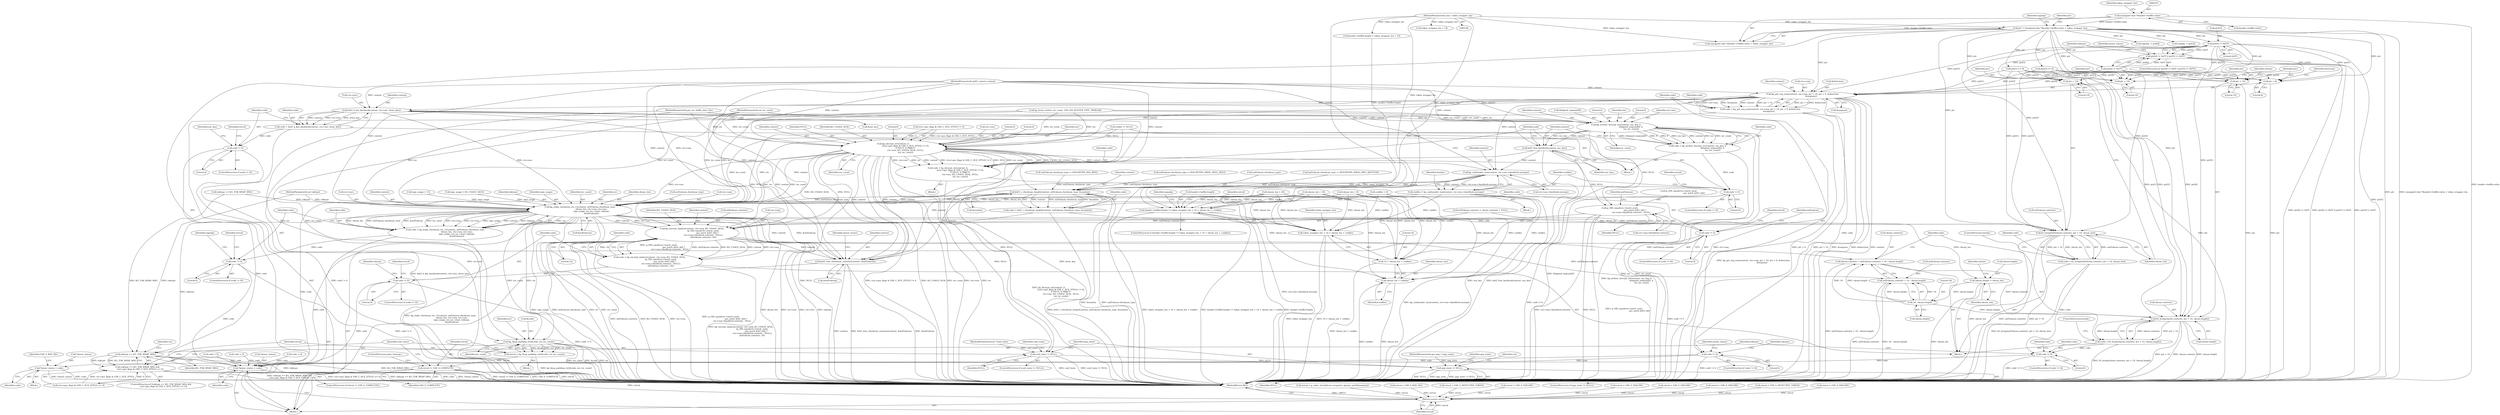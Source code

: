 digraph "0_krb5_e6ae703ae597d798e310368d52b8f38ee11c6a73_0@pointer" {
"1000257" [label="(Call,ptr[5] != 0xFF)"];
"1000215" [label="(Call,ptr = (unsigned char *)header->buffer.value + token_wrapper_len)"];
"1000218" [label="(Call,(unsigned char *)header->buffer.value)"];
"1000114" [label="(MethodParameterIn,size_t token_wrapper_len)"];
"1000251" [label="(Call,ptr[4] != 0xFF || ptr[5] != 0xFF)"];
"1000389" [label="(Call,kg_get_seq_num(context, ctx->seq, ptr + 14, ptr + 6, &direction,\n                          &seqnum))"];
"1000387" [label="(Call,code = kg_get_seq_num(context, ctx->seq, ptr + 14, ptr + 6, &direction,\n                          &seqnum))"];
"1000405" [label="(Call,code != 0)"];
"1000409" [label="(Call,*minor_status = code)"];
"1000834" [label="(Call,*minor_status = code)"];
"1000440" [label="(Call,krb5_k_key_keyblock(context, ctx->enc, &enc_key))"];
"1000438" [label="(Call,code = krb5_k_key_keyblock(context, ctx->enc, &enc_key))"];
"1000448" [label="(Call,code != 0)"];
"1000484" [label="(Call,kg_arcfour_docrypt_iov(context, enc_key, 0,\n                                              &bigend_seqnum[0], 4,\n                                              iov, iov_count))"];
"1000482" [label="(Call,code = kg_arcfour_docrypt_iov(context, enc_key, 0,\n                                              &bigend_seqnum[0], 4,\n                                              iov, iov_count))"];
"1000522" [label="(Call,code != 0)"];
"1000495" [label="(Call,krb5_free_keyblock(context, enc_key))"];
"1000532" [label="(Call,kg_confounder_size(context, ctx->enc->keyblock.enctype))"];
"1000530" [label="(Call,conflen = kg_confounder_size(context, ctx->enc->keyblock.enctype))"];
"1000542" [label="(Call,header->buffer.length != token_wrapper_len + 14 + cksum_len + conflen)"];
"1000548" [label="(Call,token_wrapper_len + 14 + cksum_len + conflen)"];
"1000550" [label="(Call,14 + cksum_len + conflen)"];
"1000552" [label="(Call,cksum_len + conflen)"];
"1000591" [label="(Call,krb5_c_checksum_length(context, md5cksum.checksum_type, &sumlen))"];
"1000589" [label="(Call,code = krb5_c_checksum_length(context, md5cksum.checksum_type, &sumlen))"];
"1000599" [label="(Call,code != 0)"];
"1000614" [label="(Call,kg_make_checksum_iov_v1(context, md5cksum.checksum_type,\n                                   cksum_len, ctx->seq, ctx->enc,\n                                   sign_usage, iov, iov_count, toktype,\n                                   &md5cksum))"];
"1000612" [label="(Call,code = kg_make_checksum_iov_v1(context, md5cksum.checksum_type,\n                                   cksum_len, ctx->seq, ctx->enc,\n                                   sign_usage, iov, iov_count, toktype,\n                                   &md5cksum))"];
"1000633" [label="(Call,code != 0)"];
"1000648" [label="(Call,kg_encrypt_inplace(context, ctx->seq, KG_USAGE_SEAL,\n                                  (g_OID_equal(ctx->mech_used,\n                                               gss_mech_krb5_old) ?\n                                   ctx->seq->keyblock.contents : NULL),\n                                  md5cksum.contents, 16))"];
"1000646" [label="(Call,code = kg_encrypt_inplace(context, ctx->seq, KG_USAGE_SEAL,\n                                  (g_OID_equal(ctx->mech_used,\n                                               gss_mech_krb5_old) ?\n                                   ctx->seq->keyblock.contents : NULL),\n                                  md5cksum.contents, 16))"];
"1000673" [label="(Call,code != 0)"];
"1000686" [label="(Call,cksum.contents = md5cksum.contents + 16 - cksum.length)"];
"1000701" [label="(Call,k5_bcmp(cksum.contents, ptr + 14, cksum.length))"];
"1000699" [label="(Call,code = k5_bcmp(cksum.contents, ptr + 14, cksum.length))"];
"1000735" [label="(Call,code != 0)"];
"1000690" [label="(Call,md5cksum.contents + 16 - cksum.length)"];
"1000830" [label="(Call,krb5_free_checksum_contents(context, &md5cksum))"];
"1000681" [label="(Call,cksum.length = cksum_len)"];
"1000694" [label="(Call,16 - cksum.length)"];
"1000716" [label="(Call,k5_bcmp(md5cksum.contents, ptr + 14, cksum_len))"];
"1000714" [label="(Call,code = k5_bcmp(md5cksum.contents, ptr + 14, cksum_len))"];
"1000748" [label="(Call,toktype == KG_TOK_WRAP_MSG)"];
"1000747" [label="(Call,toktype == KG_TOK_WRAP_MSG &&\n        (ctx->gss_flags & GSS_C_DCE_STYLE) == 0)"];
"1000761" [label="(Call,kg_fixup_padding_iov(&code, iov, iov_count))"];
"1000759" [label="(Call,retval = kg_fixup_padding_iov(&code, iov, iov_count))"];
"1000767" [label="(Call,retval != GSS_S_COMPLETE)"];
"1000838" [label="(Return,return retval;)"];
"1000502" [label="(Call,kg_decrypt_iov(context, 0,\n                                      ((ctx->gss_flags & GSS_C_DCE_STYLE) != 0),\n                                      0 /*EC*/, 0 /*RRC*/,\n                                      ctx->enc, KG_USAGE_SEAL, NULL,\n                                      iov, iov_count))"];
"1000500" [label="(Call,code = kg_decrypt_iov(context, 0,\n                                      ((ctx->gss_flags & GSS_C_DCE_STYLE) != 0),\n                                      0 /*EC*/, 0 /*RRC*/,\n                                      ctx->enc, KG_USAGE_SEAL, NULL,\n                                      iov, iov_count))"];
"1000654" [label="(Call,g_OID_equal(ctx->mech_used,\n                                               gss_mech_krb5_old) ?\n                                   ctx->seq->keyblock.contents : NULL)"];
"1000772" [label="(Call,conf_state != NULL)"];
"1000782" [label="(Call,qop_state != NULL)"];
"1000394" [label="(Call,ptr + 14)"];
"1000397" [label="(Call,ptr + 6)"];
"1000705" [label="(Call,ptr + 14)"];
"1000720" [label="(Call,ptr + 14)"];
"1000227" [label="(Identifier,signalg)"];
"1000700" [label="(Identifier,code)"];
"1000419" [label="(Block,)"];
"1000649" [label="(Identifier,context)"];
"1000686" [label="(Call,cksum.contents = md5cksum.contents + 16 - cksum.length)"];
"1000638" [label="(Identifier,retval)"];
"1000672" [label="(ControlStructure,if (code != 0))"];
"1000387" [label="(Call,code = kg_get_seq_num(context, ctx->seq, ptr + 14, ptr + 6, &direction,\n                          &seqnum))"];
"1000401" [label="(Identifier,direction)"];
"1000687" [label="(Call,cksum.contents)"];
"1000726" [label="(Call,code = 0)"];
"1000764" [label="(Identifier,iov)"];
"1000400" [label="(Call,&direction)"];
"1000550" [label="(Call,14 + cksum_len + conflen)"];
"1000518" [label="(Identifier,NULL)"];
"1000440" [label="(Call,krb5_k_key_keyblock(context, ctx->enc, &enc_key))"];
"1000233" [label="(Call,ptr[1] << 8)"];
"1000152" [label="(Call,md5cksum.contents = cksum.contents = NULL)"];
"1000634" [label="(Identifier,code)"];
"1000782" [label="(Call,qop_state != NULL)"];
"1000787" [label="(Identifier,qop_state)"];
"1000532" [label="(Call,kg_confounder_size(context, ctx->enc->keyblock.enctype))"];
"1000765" [label="(Identifier,iov_count)"];
"1000406" [label="(Identifier,code)"];
"1000448" [label="(Call,code != 0)"];
"1000541" [label="(ControlStructure,if (header->buffer.length != token_wrapper_len + 14 + cksum_len + conflen))"];
"1000218" [label="(Call,(unsigned char *)header->buffer.value)"];
"1000551" [label="(Literal,14)"];
"1000783" [label="(Identifier,qop_state)"];
"1000431" [label="(Block,)"];
"1000272" [label="(Identifier,toktype)"];
"1000747" [label="(Call,toktype == KG_TOK_WRAP_MSG &&\n        (ctx->gss_flags & GSS_C_DCE_STYLE) == 0)"];
"1000531" [label="(Identifier,conflen)"];
"1000674" [label="(Identifier,code)"];
"1000390" [label="(Identifier,context)"];
"1000523" [label="(Identifier,code)"];
"1000561" [label="(Identifier,signalg)"];
"1000499" [label="(Block,)"];
"1000590" [label="(Identifier,code)"];
"1000742" [label="(Call,retval = GSS_S_BAD_SIG)"];
"1000723" [label="(Identifier,cksum_len)"];
"1000647" [label="(Identifier,code)"];
"1000486" [label="(Identifier,enc_key)"];
"1000601" [label="(Literal,0)"];
"1000517" [label="(Identifier,KG_USAGE_SEAL)"];
"1000668" [label="(Call,md5cksum.contents)"];
"1000405" [label="(Call,code != 0)"];
"1000225" [label="(Identifier,token_wrapper_len)"];
"1000545" [label="(Identifier,header)"];
"1000527" [label="(Identifier,retval)"];
"1000736" [label="(Identifier,code)"];
"1000140" [label="(Call,sign_usage = KG_USAGE_SIGN)"];
"1000722" [label="(Literal,14)"];
"1000215" [label="(Call,ptr = (unsigned char *)header->buffer.value + token_wrapper_len)"];
"1000556" [label="(Call,retval = GSS_S_DEFECTIVE_TOKEN)"];
"1000603" [label="(Call,retval = GSS_S_FAILURE)"];
"1000251" [label="(Call,ptr[4] != 0xFF || ptr[5] != 0xFF)"];
"1000409" [label="(Call,*minor_status = code)"];
"1000839" [label="(Identifier,retval)"];
"1000117" [label="(MethodParameterIn,int toktype)"];
"1000836" [label="(Identifier,minor_status)"];
"1000217" [label="(Call,(unsigned char *)header->buffer.value + token_wrapper_len)"];
"1000600" [label="(Identifier,code)"];
"1000635" [label="(Literal,0)"];
"1000758" [label="(Block,)"];
"1000774" [label="(Identifier,NULL)"];
"1000629" [label="(Identifier,toktype)"];
"1000261" [label="(Literal,0xFF)"];
"1000596" [label="(Call,&sumlen)"];
"1000678" [label="(Identifier,retval)"];
"1000592" [label="(Identifier,context)"];
"1000258" [label="(Call,ptr[5])"];
"1000452" [label="(Call,retval = GSS_S_FAILURE)"];
"1000716" [label="(Call,k5_bcmp(md5cksum.contents, ptr + 14, cksum_len))"];
"1000708" [label="(Call,cksum.length)"];
"1000589" [label="(Call,code = krb5_c_checksum_length(context, md5cksum.checksum_type, &sumlen))"];
"1000838" [label="(Return,return retval;)"];
"1000831" [label="(Identifier,context)"];
"1000450" [label="(Literal,0)"];
"1000449" [label="(Identifier,code)"];
"1000643" [label="(Block,)"];
"1000414" [label="(Identifier,GSS_S_BAD_SIG)"];
"1000751" [label="(Call,(ctx->gss_flags & GSS_C_DCE_STYLE) == 0)"];
"1000691" [label="(Call,md5cksum.contents)"];
"1000688" [label="(Identifier,cksum)"];
"1000696" [label="(Call,cksum.length)"];
"1000609" [label="(Identifier,md5cksum)"];
"1000543" [label="(Call,header->buffer.length)"];
"1000408" [label="(Block,)"];
"1000552" [label="(Call,cksum_len + conflen)"];
"1000766" [label="(ControlStructure,if (retval != GSS_S_COMPLETE))"];
"1000513" [label="(Literal,0)"];
"1000633" [label="(Call,code != 0)"];
"1000548" [label="(Call,token_wrapper_len + 14 + cksum_len + conflen)"];
"1000737" [label="(Literal,0)"];
"1000762" [label="(Call,&code)"];
"1000717" [label="(Call,md5cksum.contents)"];
"1000754" [label="(Identifier,ctx)"];
"1000626" [label="(Identifier,sign_usage)"];
"1000773" [label="(Identifier,conf_state)"];
"1000402" [label="(Call,&seqnum)"];
"1000485" [label="(Identifier,context)"];
"1000371" [label="(Call,cksum_len = 16)"];
"1000724" [label="(ControlStructure,break;)"];
"1000115" [label="(MethodParameterIn,int *conf_state)"];
"1000521" [label="(ControlStructure,if (code != 0))"];
"1000646" [label="(Call,code = kg_encrypt_inplace(context, ctx->seq, KG_USAGE_SEAL,\n                                  (g_OID_equal(ctx->mech_used,\n                                               gss_mech_krb5_old) ?\n                                   ctx->seq->keyblock.contents : NULL),\n                                  md5cksum.contents, 16))"];
"1000526" [label="(Call,retval = GSS_S_FAILURE)"];
"1000673" [label="(Call,code != 0)"];
"1000496" [label="(Identifier,context)"];
"1000654" [label="(Call,g_OID_equal(ctx->mech_used,\n                                               gss_mech_krb5_old) ?\n                                   ctx->seq->keyblock.contents : NULL)"];
"1000520" [label="(Identifier,iov_count)"];
"1000359" [label="(Call,cksum_len = 8)"];
"1000777" [label="(Identifier,conf_state)"];
"1000581" [label="(Call,md5cksum.checksum_type = CKSUMTYPE_HMAC_SHA1_DES3)"];
"1000522" [label="(Call,code != 0)"];
"1000416" [label="(Call,toktype == KG_TOK_WRAP_MSG)"];
"1000637" [label="(Call,retval = GSS_S_FAILURE)"];
"1000613" [label="(Identifier,code)"];
"1000173" [label="(Call,kg_locate_iov(iov, iov_count, GSS_IOV_BUFFER_TYPE_TRAILER))"];
"1000628" [label="(Identifier,iov_count)"];
"1000376" [label="(Call,cksum_len = 20)"];
"1000720" [label="(Call,ptr + 14)"];
"1000648" [label="(Call,kg_encrypt_inplace(context, ctx->seq, KG_USAGE_SEAL,\n                                  (g_OID_equal(ctx->mech_used,\n                                               gss_mech_krb5_old) ?\n                                   ctx->seq->keyblock.contents : NULL),\n                                  md5cksum.contents, 16))"];
"1000735" [label="(Call,code != 0)"];
"1000748" [label="(Call,toktype == KG_TOK_WRAP_MSG)"];
"1000772" [label="(Call,conf_state != NULL)"];
"1000113" [label="(MethodParameterIn,int iov_count)"];
"1000505" [label="(Call,(ctx->gss_flags & GSS_C_DCE_STYLE) != 0)"];
"1000729" [label="(Call,retval = GSS_S_DEFECTIVE_TOKEN)"];
"1000677" [label="(Call,retval = GSS_S_FAILURE)"];
"1000768" [label="(Identifier,retval)"];
"1000502" [label="(Call,kg_decrypt_iov(context, 0,\n                                      ((ctx->gss_flags & GSS_C_DCE_STYLE) != 0),\n                                      0 /*EC*/, 0 /*RRC*/,\n                                      ctx->enc, KG_USAGE_SEAL, NULL,\n                                      iov, iov_count))"];
"1000514" [label="(Call,ctx->enc)"];
"1000739" [label="(Call,code = 0)"];
"1000740" [label="(Identifier,code)"];
"1000447" [label="(ControlStructure,if (code != 0))"];
"1000488" [label="(Call,&bigend_seqnum[0])"];
"1000837" [label="(Identifier,code)"];
"1000399" [label="(Literal,6)"];
"1000109" [label="(MethodParameterIn,krb5_context context)"];
"1000554" [label="(Identifier,conflen)"];
"1000389" [label="(Call,kg_get_seq_num(context, ctx->seq, ptr + 14, ptr + 6, &direction,\n                          &seqnum))"];
"1000252" [label="(Call,ptr[4] != 0xFF)"];
"1000265" [label="(Identifier,minor_status)"];
"1000682" [label="(Call,cksum.length)"];
"1000685" [label="(Identifier,cksum_len)"];
"1000482" [label="(Call,code = kg_arcfour_docrypt_iov(context, enc_key, 0,\n                                              &bigend_seqnum[0], 4,\n                                              iov, iov_count))"];
"1000504" [label="(Literal,0)"];
"1000690" [label="(Call,md5cksum.contents + 16 - cksum.length)"];
"1000394" [label="(Call,ptr + 14)"];
"1000699" [label="(Call,code = k5_bcmp(cksum.contents, ptr + 14, cksum.length))"];
"1000734" [label="(ControlStructure,if (code != 0))"];
"1000750" [label="(Identifier,KG_TOK_WRAP_MSG)"];
"1000706" [label="(Identifier,ptr)"];
"1000840" [label="(MethodReturn,RET)"];
"1000627" [label="(Identifier,iov)"];
"1000669" [label="(Identifier,md5cksum)"];
"1000542" [label="(Call,header->buffer.length != token_wrapper_len + 14 + cksum_len + conflen)"];
"1000412" [label="(Identifier,code)"];
"1000492" [label="(Literal,4)"];
"1000667" [label="(Identifier,NULL)"];
"1000705" [label="(Call,ptr + 14)"];
"1000112" [label="(MethodParameterIn,gss_iov_buffer_desc *iov)"];
"1000438" [label="(Call,code = krb5_k_key_keyblock(context, ctx->enc, &enc_key))"];
"1000784" [label="(Identifier,NULL)"];
"1000512" [label="(Literal,0)"];
"1000257" [label="(Call,ptr[5] != 0xFF)"];
"1000834" [label="(Call,*minor_status = code)"];
"1000557" [label="(Identifier,retval)"];
"1000553" [label="(Identifier,cksum_len)"];
"1000245" [label="(Call,ptr[3] << 8)"];
"1000417" [label="(Identifier,toktype)"];
"1000391" [label="(Call,ctx->seq)"];
"1000533" [label="(Identifier,context)"];
"1000453" [label="(Identifier,retval)"];
"1000493" [label="(Identifier,iov)"];
"1000497" [label="(Identifier,enc_key)"];
"1000132" [label="(Call,conflen = 0)"];
"1000619" [label="(Identifier,cksum_len)"];
"1000793" [label="(Identifier,ctx)"];
"1000397" [label="(Call,ptr + 6)"];
"1000632" [label="(ControlStructure,if (code != 0))"];
"1000816" [label="(Call,code = 0)"];
"1000549" [label="(Identifier,token_wrapper_len)"];
"1000398" [label="(Identifier,ptr)"];
"1000524" [label="(Literal,0)"];
"1000179" [label="(Call,trailer != NULL)"];
"1000761" [label="(Call,kg_fixup_padding_iov(&code, iov, iov_count))"];
"1000702" [label="(Call,cksum.contents)"];
"1000759" [label="(Call,retval = kg_fixup_padding_iov(&code, iov, iov_count))"];
"1000593" [label="(Call,md5cksum.checksum_type)"];
"1000769" [label="(Identifier,GSS_S_COMPLETE)"];
"1000612" [label="(Call,code = kg_make_checksum_iov_v1(context, md5cksum.checksum_type,\n                                   cksum_len, ctx->seq, ctx->enc,\n                                   sign_usage, iov, iov_count, toktype,\n                                   &md5cksum))"];
"1000226" [label="(Call,signalg  = ptr[0])"];
"1000707" [label="(Literal,14)"];
"1000439" [label="(Identifier,code)"];
"1000445" [label="(Call,&enc_key)"];
"1000835" [label="(Call,*minor_status)"];
"1000604" [label="(Identifier,retval)"];
"1000459" [label="(Identifier,enc_key)"];
"1000530" [label="(Call,conflen = kg_confounder_size(context, ctx->enc->keyblock.enctype))"];
"1000205" [label="(Call,token_wrapper_len + 14)"];
"1000642" [label="(Identifier,signalg)"];
"1000770" [label="(ControlStructure,goto cleanup;)"];
"1000695" [label="(Literal,16)"];
"1000238" [label="(Call,sealalg  = ptr[2])"];
"1000614" [label="(Call,kg_make_checksum_iov_v1(context, md5cksum.checksum_type,\n                                   cksum_len, ctx->seq, ctx->enc,\n                                   sign_usage, iov, iov_count, toktype,\n                                   &md5cksum))"];
"1000404" [label="(ControlStructure,if (code != 0))"];
"1000760" [label="(Identifier,retval)"];
"1000250" [label="(ControlStructure,if (ptr[4] != 0xFF || ptr[5] != 0xFF))"];
"1000681" [label="(Call,cksum.length = cksum_len)"];
"1000591" [label="(Call,krb5_c_checksum_length(context, md5cksum.checksum_type, &sumlen))"];
"1000832" [label="(Call,&md5cksum)"];
"1000616" [label="(Call,md5cksum.checksum_type)"];
"1000494" [label="(Identifier,iov_count)"];
"1000483" [label="(Identifier,code)"];
"1000599" [label="(Call,code != 0)"];
"1000500" [label="(Call,code = kg_decrypt_iov(context, 0,\n                                      ((ctx->gss_flags & GSS_C_DCE_STYLE) != 0),\n                                      0 /*EC*/, 0 /*RRC*/,\n                                      ctx->enc, KG_USAGE_SEAL, NULL,\n                                      iov, iov_count))"];
"1000574" [label="(Call,md5cksum.checksum_type = CKSUMTYPE_HMAC_MD5_ARCFOUR)"];
"1000519" [label="(Identifier,iov)"];
"1000567" [label="(Call,md5cksum.checksum_type = CKSUMTYPE_RSA_MD5)"];
"1000660" [label="(Call,ctx->seq->keyblock.contents)"];
"1000442" [label="(Call,ctx->enc)"];
"1000620" [label="(Call,ctx->seq)"];
"1000118" [label="(Block,)"];
"1000396" [label="(Literal,14)"];
"1000410" [label="(Call,*minor_status)"];
"1000714" [label="(Call,code = k5_bcmp(md5cksum.contents, ptr + 14, cksum_len))"];
"1000216" [label="(Identifier,ptr)"];
"1000388" [label="(Identifier,code)"];
"1000114" [label="(MethodParameterIn,size_t token_wrapper_len)"];
"1000441" [label="(Identifier,context)"];
"1000395" [label="(Identifier,ptr)"];
"1000671" [label="(Literal,16)"];
"1000746" [label="(ControlStructure,if (toktype == KG_TOK_WRAP_MSG &&\n        (ctx->gss_flags & GSS_C_DCE_STYLE) == 0))"];
"1000767" [label="(Call,retval != GSS_S_COMPLETE)"];
"1000655" [label="(Call,g_OID_equal(ctx->mech_used,\n                                               gss_mech_krb5_old))"];
"1000407" [label="(Literal,0)"];
"1000721" [label="(Identifier,ptr)"];
"1000711" [label="(ControlStructure,break;)"];
"1000819" [label="(Call,retval = g_order_check(&ctx->seqstate, (gssint_uint64)seqnum))"];
"1000534" [label="(Call,ctx->enc->keyblock.enctype)"];
"1000650" [label="(Call,ctx->seq)"];
"1000771" [label="(ControlStructure,if (conf_state != NULL))"];
"1000503" [label="(Identifier,context)"];
"1000709" [label="(Identifier,cksum)"];
"1000484" [label="(Call,kg_arcfour_docrypt_iov(context, enc_key, 0,\n                                              &bigend_seqnum[0], 4,\n                                              iov, iov_count))"];
"1000830" [label="(Call,krb5_free_checksum_contents(context, &md5cksum))"];
"1000694" [label="(Call,16 - cksum.length)"];
"1000630" [label="(Call,&md5cksum)"];
"1000623" [label="(Call,ctx->enc)"];
"1000116" [label="(MethodParameterIn,gss_qop_t *qop_state)"];
"1000220" [label="(Call,header->buffer.value)"];
"1000199" [label="(Call,header->buffer.length < token_wrapper_len + 14)"];
"1000749" [label="(Identifier,toktype)"];
"1000501" [label="(Identifier,code)"];
"1000701" [label="(Call,k5_bcmp(cksum.contents, ptr + 14, cksum.length))"];
"1000615" [label="(Identifier,context)"];
"1000683" [label="(Identifier,cksum)"];
"1000366" [label="(Call,sign_usage = 15)"];
"1000487" [label="(Literal,0)"];
"1000675" [label="(Literal,0)"];
"1000653" [label="(Identifier,KG_USAGE_SEAL)"];
"1000598" [label="(ControlStructure,if (code != 0))"];
"1000715" [label="(Identifier,code)"];
"1000781" [label="(ControlStructure,if (qop_state != NULL))"];
"1000495" [label="(Call,krb5_free_keyblock(context, enc_key))"];
"1000411" [label="(Identifier,minor_status)"];
"1000257" -> "1000251"  [label="AST: "];
"1000257" -> "1000261"  [label="CFG: "];
"1000258" -> "1000257"  [label="AST: "];
"1000261" -> "1000257"  [label="AST: "];
"1000251" -> "1000257"  [label="CFG: "];
"1000257" -> "1000840"  [label="DDG: ptr[5]"];
"1000257" -> "1000251"  [label="DDG: ptr[5]"];
"1000257" -> "1000251"  [label="DDG: 0xFF"];
"1000215" -> "1000257"  [label="DDG: ptr"];
"1000257" -> "1000389"  [label="DDG: ptr[5]"];
"1000257" -> "1000394"  [label="DDG: ptr[5]"];
"1000257" -> "1000397"  [label="DDG: ptr[5]"];
"1000257" -> "1000701"  [label="DDG: ptr[5]"];
"1000257" -> "1000705"  [label="DDG: ptr[5]"];
"1000257" -> "1000716"  [label="DDG: ptr[5]"];
"1000257" -> "1000720"  [label="DDG: ptr[5]"];
"1000215" -> "1000118"  [label="AST: "];
"1000215" -> "1000217"  [label="CFG: "];
"1000216" -> "1000215"  [label="AST: "];
"1000217" -> "1000215"  [label="AST: "];
"1000227" -> "1000215"  [label="CFG: "];
"1000215" -> "1000840"  [label="DDG: ptr"];
"1000215" -> "1000840"  [label="DDG: (unsigned char *)header->buffer.value + token_wrapper_len"];
"1000218" -> "1000215"  [label="DDG: header->buffer.value"];
"1000114" -> "1000215"  [label="DDG: token_wrapper_len"];
"1000215" -> "1000226"  [label="DDG: ptr"];
"1000215" -> "1000233"  [label="DDG: ptr"];
"1000215" -> "1000238"  [label="DDG: ptr"];
"1000215" -> "1000245"  [label="DDG: ptr"];
"1000215" -> "1000252"  [label="DDG: ptr"];
"1000215" -> "1000389"  [label="DDG: ptr"];
"1000215" -> "1000394"  [label="DDG: ptr"];
"1000215" -> "1000397"  [label="DDG: ptr"];
"1000215" -> "1000701"  [label="DDG: ptr"];
"1000215" -> "1000705"  [label="DDG: ptr"];
"1000215" -> "1000716"  [label="DDG: ptr"];
"1000215" -> "1000720"  [label="DDG: ptr"];
"1000218" -> "1000217"  [label="AST: "];
"1000218" -> "1000220"  [label="CFG: "];
"1000219" -> "1000218"  [label="AST: "];
"1000220" -> "1000218"  [label="AST: "];
"1000225" -> "1000218"  [label="CFG: "];
"1000218" -> "1000840"  [label="DDG: header->buffer.value"];
"1000218" -> "1000217"  [label="DDG: header->buffer.value"];
"1000114" -> "1000108"  [label="AST: "];
"1000114" -> "1000840"  [label="DDG: token_wrapper_len"];
"1000114" -> "1000199"  [label="DDG: token_wrapper_len"];
"1000114" -> "1000205"  [label="DDG: token_wrapper_len"];
"1000114" -> "1000217"  [label="DDG: token_wrapper_len"];
"1000114" -> "1000542"  [label="DDG: token_wrapper_len"];
"1000114" -> "1000548"  [label="DDG: token_wrapper_len"];
"1000251" -> "1000250"  [label="AST: "];
"1000251" -> "1000252"  [label="CFG: "];
"1000252" -> "1000251"  [label="AST: "];
"1000265" -> "1000251"  [label="CFG: "];
"1000272" -> "1000251"  [label="CFG: "];
"1000251" -> "1000840"  [label="DDG: ptr[4] != 0xFF || ptr[5] != 0xFF"];
"1000251" -> "1000840"  [label="DDG: ptr[4] != 0xFF"];
"1000251" -> "1000840"  [label="DDG: ptr[5] != 0xFF"];
"1000252" -> "1000251"  [label="DDG: ptr[4]"];
"1000252" -> "1000251"  [label="DDG: 0xFF"];
"1000389" -> "1000387"  [label="AST: "];
"1000389" -> "1000402"  [label="CFG: "];
"1000390" -> "1000389"  [label="AST: "];
"1000391" -> "1000389"  [label="AST: "];
"1000394" -> "1000389"  [label="AST: "];
"1000397" -> "1000389"  [label="AST: "];
"1000400" -> "1000389"  [label="AST: "];
"1000402" -> "1000389"  [label="AST: "];
"1000387" -> "1000389"  [label="CFG: "];
"1000389" -> "1000840"  [label="DDG: ptr + 6"];
"1000389" -> "1000840"  [label="DDG: ptr + 14"];
"1000389" -> "1000840"  [label="DDG: &seqnum"];
"1000389" -> "1000840"  [label="DDG: &direction"];
"1000389" -> "1000840"  [label="DDG: context"];
"1000389" -> "1000840"  [label="DDG: ctx->seq"];
"1000389" -> "1000387"  [label="DDG: ptr + 6"];
"1000389" -> "1000387"  [label="DDG: &direction"];
"1000389" -> "1000387"  [label="DDG: ctx->seq"];
"1000389" -> "1000387"  [label="DDG: &seqnum"];
"1000389" -> "1000387"  [label="DDG: context"];
"1000389" -> "1000387"  [label="DDG: ptr + 14"];
"1000109" -> "1000389"  [label="DDG: context"];
"1000252" -> "1000389"  [label="DDG: ptr[4]"];
"1000233" -> "1000389"  [label="DDG: ptr[1]"];
"1000245" -> "1000389"  [label="DDG: ptr[3]"];
"1000389" -> "1000440"  [label="DDG: context"];
"1000389" -> "1000502"  [label="DDG: context"];
"1000389" -> "1000532"  [label="DDG: context"];
"1000389" -> "1000591"  [label="DDG: context"];
"1000389" -> "1000614"  [label="DDG: ctx->seq"];
"1000389" -> "1000830"  [label="DDG: context"];
"1000387" -> "1000118"  [label="AST: "];
"1000388" -> "1000387"  [label="AST: "];
"1000406" -> "1000387"  [label="CFG: "];
"1000387" -> "1000840"  [label="DDG: kg_get_seq_num(context, ctx->seq, ptr + 14, ptr + 6, &direction,\n                          &seqnum)"];
"1000387" -> "1000405"  [label="DDG: code"];
"1000405" -> "1000404"  [label="AST: "];
"1000405" -> "1000407"  [label="CFG: "];
"1000406" -> "1000405"  [label="AST: "];
"1000407" -> "1000405"  [label="AST: "];
"1000411" -> "1000405"  [label="CFG: "];
"1000417" -> "1000405"  [label="CFG: "];
"1000405" -> "1000840"  [label="DDG: code != 0"];
"1000405" -> "1000409"  [label="DDG: code"];
"1000405" -> "1000834"  [label="DDG: code"];
"1000409" -> "1000408"  [label="AST: "];
"1000409" -> "1000412"  [label="CFG: "];
"1000410" -> "1000409"  [label="AST: "];
"1000412" -> "1000409"  [label="AST: "];
"1000414" -> "1000409"  [label="CFG: "];
"1000409" -> "1000840"  [label="DDG: code"];
"1000409" -> "1000840"  [label="DDG: *minor_status"];
"1000834" -> "1000118"  [label="AST: "];
"1000834" -> "1000837"  [label="CFG: "];
"1000835" -> "1000834"  [label="AST: "];
"1000837" -> "1000834"  [label="AST: "];
"1000839" -> "1000834"  [label="CFG: "];
"1000834" -> "1000840"  [label="DDG: *minor_status"];
"1000834" -> "1000840"  [label="DDG: code"];
"1000816" -> "1000834"  [label="DDG: code"];
"1000726" -> "1000834"  [label="DDG: code"];
"1000599" -> "1000834"  [label="DDG: code"];
"1000448" -> "1000834"  [label="DDG: code"];
"1000522" -> "1000834"  [label="DDG: code"];
"1000735" -> "1000834"  [label="DDG: code"];
"1000633" -> "1000834"  [label="DDG: code"];
"1000673" -> "1000834"  [label="DDG: code"];
"1000739" -> "1000834"  [label="DDG: code"];
"1000440" -> "1000438"  [label="AST: "];
"1000440" -> "1000445"  [label="CFG: "];
"1000441" -> "1000440"  [label="AST: "];
"1000442" -> "1000440"  [label="AST: "];
"1000445" -> "1000440"  [label="AST: "];
"1000438" -> "1000440"  [label="CFG: "];
"1000440" -> "1000840"  [label="DDG: ctx->enc"];
"1000440" -> "1000840"  [label="DDG: &enc_key"];
"1000440" -> "1000438"  [label="DDG: context"];
"1000440" -> "1000438"  [label="DDG: ctx->enc"];
"1000440" -> "1000438"  [label="DDG: &enc_key"];
"1000109" -> "1000440"  [label="DDG: context"];
"1000440" -> "1000484"  [label="DDG: context"];
"1000440" -> "1000614"  [label="DDG: ctx->enc"];
"1000440" -> "1000830"  [label="DDG: context"];
"1000438" -> "1000431"  [label="AST: "];
"1000439" -> "1000438"  [label="AST: "];
"1000449" -> "1000438"  [label="CFG: "];
"1000438" -> "1000840"  [label="DDG: krb5_k_key_keyblock(context, ctx->enc, &enc_key)"];
"1000438" -> "1000448"  [label="DDG: code"];
"1000448" -> "1000447"  [label="AST: "];
"1000448" -> "1000450"  [label="CFG: "];
"1000449" -> "1000448"  [label="AST: "];
"1000450" -> "1000448"  [label="AST: "];
"1000453" -> "1000448"  [label="CFG: "];
"1000459" -> "1000448"  [label="CFG: "];
"1000448" -> "1000840"  [label="DDG: code != 0"];
"1000484" -> "1000482"  [label="AST: "];
"1000484" -> "1000494"  [label="CFG: "];
"1000485" -> "1000484"  [label="AST: "];
"1000486" -> "1000484"  [label="AST: "];
"1000487" -> "1000484"  [label="AST: "];
"1000488" -> "1000484"  [label="AST: "];
"1000492" -> "1000484"  [label="AST: "];
"1000493" -> "1000484"  [label="AST: "];
"1000494" -> "1000484"  [label="AST: "];
"1000482" -> "1000484"  [label="CFG: "];
"1000484" -> "1000840"  [label="DDG: iov_count"];
"1000484" -> "1000840"  [label="DDG: &bigend_seqnum[0]"];
"1000484" -> "1000840"  [label="DDG: iov"];
"1000484" -> "1000482"  [label="DDG: &bigend_seqnum[0]"];
"1000484" -> "1000482"  [label="DDG: 4"];
"1000484" -> "1000482"  [label="DDG: 0"];
"1000484" -> "1000482"  [label="DDG: enc_key"];
"1000484" -> "1000482"  [label="DDG: context"];
"1000484" -> "1000482"  [label="DDG: iov"];
"1000484" -> "1000482"  [label="DDG: iov_count"];
"1000109" -> "1000484"  [label="DDG: context"];
"1000173" -> "1000484"  [label="DDG: iov"];
"1000173" -> "1000484"  [label="DDG: iov_count"];
"1000112" -> "1000484"  [label="DDG: iov"];
"1000113" -> "1000484"  [label="DDG: iov_count"];
"1000484" -> "1000495"  [label="DDG: context"];
"1000484" -> "1000495"  [label="DDG: enc_key"];
"1000484" -> "1000614"  [label="DDG: iov"];
"1000484" -> "1000614"  [label="DDG: iov_count"];
"1000482" -> "1000431"  [label="AST: "];
"1000483" -> "1000482"  [label="AST: "];
"1000496" -> "1000482"  [label="CFG: "];
"1000482" -> "1000840"  [label="DDG: kg_arcfour_docrypt_iov(context, enc_key, 0,\n                                              &bigend_seqnum[0], 4,\n                                              iov, iov_count)"];
"1000482" -> "1000522"  [label="DDG: code"];
"1000522" -> "1000521"  [label="AST: "];
"1000522" -> "1000524"  [label="CFG: "];
"1000523" -> "1000522"  [label="AST: "];
"1000524" -> "1000522"  [label="AST: "];
"1000527" -> "1000522"  [label="CFG: "];
"1000531" -> "1000522"  [label="CFG: "];
"1000522" -> "1000840"  [label="DDG: code != 0"];
"1000500" -> "1000522"  [label="DDG: code"];
"1000495" -> "1000431"  [label="AST: "];
"1000495" -> "1000497"  [label="CFG: "];
"1000496" -> "1000495"  [label="AST: "];
"1000497" -> "1000495"  [label="AST: "];
"1000523" -> "1000495"  [label="CFG: "];
"1000495" -> "1000840"  [label="DDG: enc_key"];
"1000495" -> "1000840"  [label="DDG: krb5_free_keyblock(context, enc_key)"];
"1000109" -> "1000495"  [label="DDG: context"];
"1000495" -> "1000532"  [label="DDG: context"];
"1000495" -> "1000830"  [label="DDG: context"];
"1000532" -> "1000530"  [label="AST: "];
"1000532" -> "1000534"  [label="CFG: "];
"1000533" -> "1000532"  [label="AST: "];
"1000534" -> "1000532"  [label="AST: "];
"1000530" -> "1000532"  [label="CFG: "];
"1000532" -> "1000840"  [label="DDG: ctx->enc->keyblock.enctype"];
"1000532" -> "1000530"  [label="DDG: context"];
"1000532" -> "1000530"  [label="DDG: ctx->enc->keyblock.enctype"];
"1000502" -> "1000532"  [label="DDG: context"];
"1000109" -> "1000532"  [label="DDG: context"];
"1000532" -> "1000591"  [label="DDG: context"];
"1000532" -> "1000830"  [label="DDG: context"];
"1000530" -> "1000419"  [label="AST: "];
"1000531" -> "1000530"  [label="AST: "];
"1000545" -> "1000530"  [label="CFG: "];
"1000530" -> "1000840"  [label="DDG: kg_confounder_size(context, ctx->enc->keyblock.enctype)"];
"1000530" -> "1000542"  [label="DDG: conflen"];
"1000530" -> "1000548"  [label="DDG: conflen"];
"1000530" -> "1000550"  [label="DDG: conflen"];
"1000530" -> "1000552"  [label="DDG: conflen"];
"1000542" -> "1000541"  [label="AST: "];
"1000542" -> "1000548"  [label="CFG: "];
"1000543" -> "1000542"  [label="AST: "];
"1000548" -> "1000542"  [label="AST: "];
"1000557" -> "1000542"  [label="CFG: "];
"1000561" -> "1000542"  [label="CFG: "];
"1000542" -> "1000840"  [label="DDG: token_wrapper_len + 14 + cksum_len + conflen"];
"1000542" -> "1000840"  [label="DDG: header->buffer.length != token_wrapper_len + 14 + cksum_len + conflen"];
"1000542" -> "1000840"  [label="DDG: header->buffer.length"];
"1000199" -> "1000542"  [label="DDG: header->buffer.length"];
"1000376" -> "1000542"  [label="DDG: cksum_len"];
"1000359" -> "1000542"  [label="DDG: cksum_len"];
"1000371" -> "1000542"  [label="DDG: cksum_len"];
"1000132" -> "1000542"  [label="DDG: conflen"];
"1000548" -> "1000550"  [label="CFG: "];
"1000549" -> "1000548"  [label="AST: "];
"1000550" -> "1000548"  [label="AST: "];
"1000548" -> "1000840"  [label="DDG: 14 + cksum_len + conflen"];
"1000548" -> "1000840"  [label="DDG: token_wrapper_len"];
"1000376" -> "1000548"  [label="DDG: cksum_len"];
"1000359" -> "1000548"  [label="DDG: cksum_len"];
"1000371" -> "1000548"  [label="DDG: cksum_len"];
"1000132" -> "1000548"  [label="DDG: conflen"];
"1000550" -> "1000552"  [label="CFG: "];
"1000551" -> "1000550"  [label="AST: "];
"1000552" -> "1000550"  [label="AST: "];
"1000550" -> "1000840"  [label="DDG: cksum_len + conflen"];
"1000376" -> "1000550"  [label="DDG: cksum_len"];
"1000359" -> "1000550"  [label="DDG: cksum_len"];
"1000371" -> "1000550"  [label="DDG: cksum_len"];
"1000132" -> "1000550"  [label="DDG: conflen"];
"1000552" -> "1000554"  [label="CFG: "];
"1000553" -> "1000552"  [label="AST: "];
"1000554" -> "1000552"  [label="AST: "];
"1000552" -> "1000840"  [label="DDG: cksum_len"];
"1000552" -> "1000840"  [label="DDG: conflen"];
"1000376" -> "1000552"  [label="DDG: cksum_len"];
"1000359" -> "1000552"  [label="DDG: cksum_len"];
"1000371" -> "1000552"  [label="DDG: cksum_len"];
"1000132" -> "1000552"  [label="DDG: conflen"];
"1000591" -> "1000589"  [label="AST: "];
"1000591" -> "1000596"  [label="CFG: "];
"1000592" -> "1000591"  [label="AST: "];
"1000593" -> "1000591"  [label="AST: "];
"1000596" -> "1000591"  [label="AST: "];
"1000589" -> "1000591"  [label="CFG: "];
"1000591" -> "1000840"  [label="DDG: &sumlen"];
"1000591" -> "1000840"  [label="DDG: md5cksum.checksum_type"];
"1000591" -> "1000589"  [label="DDG: context"];
"1000591" -> "1000589"  [label="DDG: md5cksum.checksum_type"];
"1000591" -> "1000589"  [label="DDG: &sumlen"];
"1000109" -> "1000591"  [label="DDG: context"];
"1000574" -> "1000591"  [label="DDG: md5cksum.checksum_type"];
"1000567" -> "1000591"  [label="DDG: md5cksum.checksum_type"];
"1000581" -> "1000591"  [label="DDG: md5cksum.checksum_type"];
"1000591" -> "1000614"  [label="DDG: context"];
"1000591" -> "1000614"  [label="DDG: md5cksum.checksum_type"];
"1000591" -> "1000830"  [label="DDG: context"];
"1000589" -> "1000118"  [label="AST: "];
"1000590" -> "1000589"  [label="AST: "];
"1000600" -> "1000589"  [label="CFG: "];
"1000589" -> "1000840"  [label="DDG: krb5_c_checksum_length(context, md5cksum.checksum_type, &sumlen)"];
"1000589" -> "1000599"  [label="DDG: code"];
"1000599" -> "1000598"  [label="AST: "];
"1000599" -> "1000601"  [label="CFG: "];
"1000600" -> "1000599"  [label="AST: "];
"1000601" -> "1000599"  [label="AST: "];
"1000604" -> "1000599"  [label="CFG: "];
"1000609" -> "1000599"  [label="CFG: "];
"1000599" -> "1000840"  [label="DDG: code != 0"];
"1000614" -> "1000612"  [label="AST: "];
"1000614" -> "1000630"  [label="CFG: "];
"1000615" -> "1000614"  [label="AST: "];
"1000616" -> "1000614"  [label="AST: "];
"1000619" -> "1000614"  [label="AST: "];
"1000620" -> "1000614"  [label="AST: "];
"1000623" -> "1000614"  [label="AST: "];
"1000626" -> "1000614"  [label="AST: "];
"1000627" -> "1000614"  [label="AST: "];
"1000628" -> "1000614"  [label="AST: "];
"1000629" -> "1000614"  [label="AST: "];
"1000630" -> "1000614"  [label="AST: "];
"1000612" -> "1000614"  [label="CFG: "];
"1000614" -> "1000840"  [label="DDG: ctx->enc"];
"1000614" -> "1000840"  [label="DDG: toktype"];
"1000614" -> "1000840"  [label="DDG: sign_usage"];
"1000614" -> "1000840"  [label="DDG: md5cksum.checksum_type"];
"1000614" -> "1000840"  [label="DDG: iov"];
"1000614" -> "1000840"  [label="DDG: iov_count"];
"1000614" -> "1000840"  [label="DDG: cksum_len"];
"1000614" -> "1000840"  [label="DDG: ctx->seq"];
"1000614" -> "1000612"  [label="DDG: iov"];
"1000614" -> "1000612"  [label="DDG: cksum_len"];
"1000614" -> "1000612"  [label="DDG: md5cksum.checksum_type"];
"1000614" -> "1000612"  [label="DDG: ctx->enc"];
"1000614" -> "1000612"  [label="DDG: &md5cksum"];
"1000614" -> "1000612"  [label="DDG: iov_count"];
"1000614" -> "1000612"  [label="DDG: ctx->seq"];
"1000614" -> "1000612"  [label="DDG: sign_usage"];
"1000614" -> "1000612"  [label="DDG: context"];
"1000614" -> "1000612"  [label="DDG: toktype"];
"1000109" -> "1000614"  [label="DDG: context"];
"1000376" -> "1000614"  [label="DDG: cksum_len"];
"1000359" -> "1000614"  [label="DDG: cksum_len"];
"1000371" -> "1000614"  [label="DDG: cksum_len"];
"1000502" -> "1000614"  [label="DDG: ctx->enc"];
"1000502" -> "1000614"  [label="DDG: iov"];
"1000502" -> "1000614"  [label="DDG: iov_count"];
"1000140" -> "1000614"  [label="DDG: sign_usage"];
"1000366" -> "1000614"  [label="DDG: sign_usage"];
"1000173" -> "1000614"  [label="DDG: iov"];
"1000173" -> "1000614"  [label="DDG: iov_count"];
"1000112" -> "1000614"  [label="DDG: iov"];
"1000113" -> "1000614"  [label="DDG: iov_count"];
"1000416" -> "1000614"  [label="DDG: toktype"];
"1000117" -> "1000614"  [label="DDG: toktype"];
"1000614" -> "1000648"  [label="DDG: context"];
"1000614" -> "1000648"  [label="DDG: ctx->seq"];
"1000614" -> "1000681"  [label="DDG: cksum_len"];
"1000614" -> "1000716"  [label="DDG: cksum_len"];
"1000614" -> "1000748"  [label="DDG: toktype"];
"1000614" -> "1000761"  [label="DDG: iov"];
"1000614" -> "1000761"  [label="DDG: iov_count"];
"1000614" -> "1000830"  [label="DDG: context"];
"1000614" -> "1000830"  [label="DDG: &md5cksum"];
"1000612" -> "1000118"  [label="AST: "];
"1000613" -> "1000612"  [label="AST: "];
"1000634" -> "1000612"  [label="CFG: "];
"1000612" -> "1000840"  [label="DDG: kg_make_checksum_iov_v1(context, md5cksum.checksum_type,\n                                   cksum_len, ctx->seq, ctx->enc,\n                                   sign_usage, iov, iov_count, toktype,\n                                   &md5cksum)"];
"1000612" -> "1000633"  [label="DDG: code"];
"1000633" -> "1000632"  [label="AST: "];
"1000633" -> "1000635"  [label="CFG: "];
"1000634" -> "1000633"  [label="AST: "];
"1000635" -> "1000633"  [label="AST: "];
"1000638" -> "1000633"  [label="CFG: "];
"1000642" -> "1000633"  [label="CFG: "];
"1000633" -> "1000840"  [label="DDG: code != 0"];
"1000648" -> "1000646"  [label="AST: "];
"1000648" -> "1000671"  [label="CFG: "];
"1000649" -> "1000648"  [label="AST: "];
"1000650" -> "1000648"  [label="AST: "];
"1000653" -> "1000648"  [label="AST: "];
"1000654" -> "1000648"  [label="AST: "];
"1000668" -> "1000648"  [label="AST: "];
"1000671" -> "1000648"  [label="AST: "];
"1000646" -> "1000648"  [label="CFG: "];
"1000648" -> "1000840"  [label="DDG: ctx->seq"];
"1000648" -> "1000840"  [label="DDG: md5cksum.contents"];
"1000648" -> "1000840"  [label="DDG: KG_USAGE_SEAL"];
"1000648" -> "1000840"  [label="DDG: g_OID_equal(ctx->mech_used,\n                                               gss_mech_krb5_old) ?\n                                   ctx->seq->keyblock.contents : NULL"];
"1000648" -> "1000646"  [label="DDG: g_OID_equal(ctx->mech_used,\n                                               gss_mech_krb5_old) ?\n                                   ctx->seq->keyblock.contents : NULL"];
"1000648" -> "1000646"  [label="DDG: md5cksum.contents"];
"1000648" -> "1000646"  [label="DDG: KG_USAGE_SEAL"];
"1000648" -> "1000646"  [label="DDG: context"];
"1000648" -> "1000646"  [label="DDG: ctx->seq"];
"1000648" -> "1000646"  [label="DDG: 16"];
"1000109" -> "1000648"  [label="DDG: context"];
"1000502" -> "1000648"  [label="DDG: KG_USAGE_SEAL"];
"1000502" -> "1000648"  [label="DDG: NULL"];
"1000179" -> "1000648"  [label="DDG: NULL"];
"1000152" -> "1000648"  [label="DDG: md5cksum.contents"];
"1000648" -> "1000686"  [label="DDG: md5cksum.contents"];
"1000648" -> "1000690"  [label="DDG: md5cksum.contents"];
"1000648" -> "1000830"  [label="DDG: context"];
"1000646" -> "1000643"  [label="AST: "];
"1000647" -> "1000646"  [label="AST: "];
"1000674" -> "1000646"  [label="CFG: "];
"1000646" -> "1000840"  [label="DDG: kg_encrypt_inplace(context, ctx->seq, KG_USAGE_SEAL,\n                                  (g_OID_equal(ctx->mech_used,\n                                               gss_mech_krb5_old) ?\n                                   ctx->seq->keyblock.contents : NULL),\n                                  md5cksum.contents, 16)"];
"1000646" -> "1000673"  [label="DDG: code"];
"1000673" -> "1000672"  [label="AST: "];
"1000673" -> "1000675"  [label="CFG: "];
"1000674" -> "1000673"  [label="AST: "];
"1000675" -> "1000673"  [label="AST: "];
"1000678" -> "1000673"  [label="CFG: "];
"1000683" -> "1000673"  [label="CFG: "];
"1000673" -> "1000840"  [label="DDG: code != 0"];
"1000686" -> "1000643"  [label="AST: "];
"1000686" -> "1000690"  [label="CFG: "];
"1000687" -> "1000686"  [label="AST: "];
"1000690" -> "1000686"  [label="AST: "];
"1000700" -> "1000686"  [label="CFG: "];
"1000686" -> "1000840"  [label="DDG: md5cksum.contents + 16 - cksum.length"];
"1000694" -> "1000686"  [label="DDG: 16"];
"1000694" -> "1000686"  [label="DDG: cksum.length"];
"1000686" -> "1000701"  [label="DDG: cksum.contents"];
"1000701" -> "1000699"  [label="AST: "];
"1000701" -> "1000708"  [label="CFG: "];
"1000702" -> "1000701"  [label="AST: "];
"1000705" -> "1000701"  [label="AST: "];
"1000708" -> "1000701"  [label="AST: "];
"1000699" -> "1000701"  [label="CFG: "];
"1000701" -> "1000840"  [label="DDG: cksum.length"];
"1000701" -> "1000840"  [label="DDG: ptr + 14"];
"1000701" -> "1000840"  [label="DDG: cksum.contents"];
"1000701" -> "1000699"  [label="DDG: cksum.contents"];
"1000701" -> "1000699"  [label="DDG: ptr + 14"];
"1000701" -> "1000699"  [label="DDG: cksum.length"];
"1000252" -> "1000701"  [label="DDG: ptr[4]"];
"1000233" -> "1000701"  [label="DDG: ptr[1]"];
"1000245" -> "1000701"  [label="DDG: ptr[3]"];
"1000694" -> "1000701"  [label="DDG: cksum.length"];
"1000699" -> "1000643"  [label="AST: "];
"1000700" -> "1000699"  [label="AST: "];
"1000711" -> "1000699"  [label="CFG: "];
"1000699" -> "1000840"  [label="DDG: k5_bcmp(cksum.contents, ptr + 14, cksum.length)"];
"1000699" -> "1000735"  [label="DDG: code"];
"1000735" -> "1000734"  [label="AST: "];
"1000735" -> "1000737"  [label="CFG: "];
"1000736" -> "1000735"  [label="AST: "];
"1000737" -> "1000735"  [label="AST: "];
"1000740" -> "1000735"  [label="CFG: "];
"1000749" -> "1000735"  [label="CFG: "];
"1000735" -> "1000840"  [label="DDG: code != 0"];
"1000714" -> "1000735"  [label="DDG: code"];
"1000690" -> "1000694"  [label="CFG: "];
"1000691" -> "1000690"  [label="AST: "];
"1000694" -> "1000690"  [label="AST: "];
"1000690" -> "1000840"  [label="DDG: 16 - cksum.length"];
"1000690" -> "1000840"  [label="DDG: md5cksum.contents"];
"1000694" -> "1000690"  [label="DDG: 16"];
"1000694" -> "1000690"  [label="DDG: cksum.length"];
"1000830" -> "1000118"  [label="AST: "];
"1000830" -> "1000832"  [label="CFG: "];
"1000831" -> "1000830"  [label="AST: "];
"1000832" -> "1000830"  [label="AST: "];
"1000836" -> "1000830"  [label="CFG: "];
"1000830" -> "1000840"  [label="DDG: krb5_free_checksum_contents(context, &md5cksum)"];
"1000830" -> "1000840"  [label="DDG: &md5cksum"];
"1000830" -> "1000840"  [label="DDG: context"];
"1000502" -> "1000830"  [label="DDG: context"];
"1000109" -> "1000830"  [label="DDG: context"];
"1000681" -> "1000643"  [label="AST: "];
"1000681" -> "1000685"  [label="CFG: "];
"1000682" -> "1000681"  [label="AST: "];
"1000685" -> "1000681"  [label="AST: "];
"1000688" -> "1000681"  [label="CFG: "];
"1000681" -> "1000840"  [label="DDG: cksum_len"];
"1000681" -> "1000694"  [label="DDG: cksum.length"];
"1000694" -> "1000696"  [label="CFG: "];
"1000695" -> "1000694"  [label="AST: "];
"1000696" -> "1000694"  [label="AST: "];
"1000716" -> "1000714"  [label="AST: "];
"1000716" -> "1000723"  [label="CFG: "];
"1000717" -> "1000716"  [label="AST: "];
"1000720" -> "1000716"  [label="AST: "];
"1000723" -> "1000716"  [label="AST: "];
"1000714" -> "1000716"  [label="CFG: "];
"1000716" -> "1000840"  [label="DDG: md5cksum.contents"];
"1000716" -> "1000840"  [label="DDG: ptr + 14"];
"1000716" -> "1000840"  [label="DDG: cksum_len"];
"1000716" -> "1000714"  [label="DDG: md5cksum.contents"];
"1000716" -> "1000714"  [label="DDG: ptr + 14"];
"1000716" -> "1000714"  [label="DDG: cksum_len"];
"1000152" -> "1000716"  [label="DDG: md5cksum.contents"];
"1000252" -> "1000716"  [label="DDG: ptr[4]"];
"1000233" -> "1000716"  [label="DDG: ptr[1]"];
"1000245" -> "1000716"  [label="DDG: ptr[3]"];
"1000714" -> "1000643"  [label="AST: "];
"1000715" -> "1000714"  [label="AST: "];
"1000724" -> "1000714"  [label="CFG: "];
"1000714" -> "1000840"  [label="DDG: k5_bcmp(md5cksum.contents, ptr + 14, cksum_len)"];
"1000748" -> "1000747"  [label="AST: "];
"1000748" -> "1000750"  [label="CFG: "];
"1000749" -> "1000748"  [label="AST: "];
"1000750" -> "1000748"  [label="AST: "];
"1000754" -> "1000748"  [label="CFG: "];
"1000747" -> "1000748"  [label="CFG: "];
"1000748" -> "1000840"  [label="DDG: KG_TOK_WRAP_MSG"];
"1000748" -> "1000840"  [label="DDG: toktype"];
"1000748" -> "1000747"  [label="DDG: toktype"];
"1000748" -> "1000747"  [label="DDG: KG_TOK_WRAP_MSG"];
"1000117" -> "1000748"  [label="DDG: toktype"];
"1000416" -> "1000748"  [label="DDG: KG_TOK_WRAP_MSG"];
"1000747" -> "1000746"  [label="AST: "];
"1000747" -> "1000751"  [label="CFG: "];
"1000751" -> "1000747"  [label="AST: "];
"1000760" -> "1000747"  [label="CFG: "];
"1000773" -> "1000747"  [label="CFG: "];
"1000747" -> "1000840"  [label="DDG: (ctx->gss_flags & GSS_C_DCE_STYLE) == 0"];
"1000747" -> "1000840"  [label="DDG: toktype == KG_TOK_WRAP_MSG"];
"1000747" -> "1000840"  [label="DDG: toktype == KG_TOK_WRAP_MSG &&\n        (ctx->gss_flags & GSS_C_DCE_STYLE) == 0"];
"1000751" -> "1000747"  [label="DDG: ctx->gss_flags & GSS_C_DCE_STYLE"];
"1000751" -> "1000747"  [label="DDG: 0"];
"1000761" -> "1000759"  [label="AST: "];
"1000761" -> "1000765"  [label="CFG: "];
"1000762" -> "1000761"  [label="AST: "];
"1000764" -> "1000761"  [label="AST: "];
"1000765" -> "1000761"  [label="AST: "];
"1000759" -> "1000761"  [label="CFG: "];
"1000761" -> "1000840"  [label="DDG: &code"];
"1000761" -> "1000840"  [label="DDG: iov"];
"1000761" -> "1000840"  [label="DDG: iov_count"];
"1000761" -> "1000759"  [label="DDG: &code"];
"1000761" -> "1000759"  [label="DDG: iov"];
"1000761" -> "1000759"  [label="DDG: iov_count"];
"1000112" -> "1000761"  [label="DDG: iov"];
"1000113" -> "1000761"  [label="DDG: iov_count"];
"1000759" -> "1000758"  [label="AST: "];
"1000760" -> "1000759"  [label="AST: "];
"1000768" -> "1000759"  [label="CFG: "];
"1000759" -> "1000840"  [label="DDG: kg_fixup_padding_iov(&code, iov, iov_count)"];
"1000759" -> "1000767"  [label="DDG: retval"];
"1000767" -> "1000766"  [label="AST: "];
"1000767" -> "1000769"  [label="CFG: "];
"1000768" -> "1000767"  [label="AST: "];
"1000769" -> "1000767"  [label="AST: "];
"1000770" -> "1000767"  [label="CFG: "];
"1000773" -> "1000767"  [label="CFG: "];
"1000767" -> "1000840"  [label="DDG: retval != GSS_S_COMPLETE"];
"1000767" -> "1000840"  [label="DDG: GSS_S_COMPLETE"];
"1000767" -> "1000840"  [label="DDG: retval"];
"1000767" -> "1000838"  [label="DDG: retval"];
"1000838" -> "1000118"  [label="AST: "];
"1000838" -> "1000839"  [label="CFG: "];
"1000839" -> "1000838"  [label="AST: "];
"1000840" -> "1000838"  [label="CFG: "];
"1000838" -> "1000840"  [label="DDG: <RET>"];
"1000839" -> "1000838"  [label="DDG: retval"];
"1000637" -> "1000838"  [label="DDG: retval"];
"1000677" -> "1000838"  [label="DDG: retval"];
"1000729" -> "1000838"  [label="DDG: retval"];
"1000556" -> "1000838"  [label="DDG: retval"];
"1000819" -> "1000838"  [label="DDG: retval"];
"1000603" -> "1000838"  [label="DDG: retval"];
"1000526" -> "1000838"  [label="DDG: retval"];
"1000742" -> "1000838"  [label="DDG: retval"];
"1000452" -> "1000838"  [label="DDG: retval"];
"1000502" -> "1000500"  [label="AST: "];
"1000502" -> "1000520"  [label="CFG: "];
"1000503" -> "1000502"  [label="AST: "];
"1000504" -> "1000502"  [label="AST: "];
"1000505" -> "1000502"  [label="AST: "];
"1000512" -> "1000502"  [label="AST: "];
"1000513" -> "1000502"  [label="AST: "];
"1000514" -> "1000502"  [label="AST: "];
"1000517" -> "1000502"  [label="AST: "];
"1000518" -> "1000502"  [label="AST: "];
"1000519" -> "1000502"  [label="AST: "];
"1000520" -> "1000502"  [label="AST: "];
"1000500" -> "1000502"  [label="CFG: "];
"1000502" -> "1000840"  [label="DDG: iov_count"];
"1000502" -> "1000840"  [label="DDG: ctx->enc"];
"1000502" -> "1000840"  [label="DDG: iov"];
"1000502" -> "1000840"  [label="DDG: NULL"];
"1000502" -> "1000840"  [label="DDG: (ctx->gss_flags & GSS_C_DCE_STYLE) != 0"];
"1000502" -> "1000840"  [label="DDG: KG_USAGE_SEAL"];
"1000502" -> "1000500"  [label="DDG: 0"];
"1000502" -> "1000500"  [label="DDG: KG_USAGE_SEAL"];
"1000502" -> "1000500"  [label="DDG: ctx->enc"];
"1000502" -> "1000500"  [label="DDG: iov"];
"1000502" -> "1000500"  [label="DDG: context"];
"1000502" -> "1000500"  [label="DDG: (ctx->gss_flags & GSS_C_DCE_STYLE) != 0"];
"1000502" -> "1000500"  [label="DDG: NULL"];
"1000502" -> "1000500"  [label="DDG: iov_count"];
"1000109" -> "1000502"  [label="DDG: context"];
"1000505" -> "1000502"  [label="DDG: ctx->gss_flags & GSS_C_DCE_STYLE"];
"1000505" -> "1000502"  [label="DDG: 0"];
"1000179" -> "1000502"  [label="DDG: NULL"];
"1000173" -> "1000502"  [label="DDG: iov"];
"1000173" -> "1000502"  [label="DDG: iov_count"];
"1000112" -> "1000502"  [label="DDG: iov"];
"1000113" -> "1000502"  [label="DDG: iov_count"];
"1000502" -> "1000654"  [label="DDG: NULL"];
"1000502" -> "1000772"  [label="DDG: NULL"];
"1000500" -> "1000499"  [label="AST: "];
"1000501" -> "1000500"  [label="AST: "];
"1000523" -> "1000500"  [label="CFG: "];
"1000500" -> "1000840"  [label="DDG: kg_decrypt_iov(context, 0,\n                                      ((ctx->gss_flags & GSS_C_DCE_STYLE) != 0),\n                                      0 /*EC*/, 0 /*RRC*/,\n                                      ctx->enc, KG_USAGE_SEAL, NULL,\n                                      iov, iov_count)"];
"1000654" -> "1000660"  [label="CFG: "];
"1000654" -> "1000667"  [label="CFG: "];
"1000655" -> "1000654"  [label="AST: "];
"1000660" -> "1000654"  [label="AST: "];
"1000667" -> "1000654"  [label="AST: "];
"1000669" -> "1000654"  [label="CFG: "];
"1000654" -> "1000840"  [label="DDG: g_OID_equal(ctx->mech_used,\n                                               gss_mech_krb5_old)"];
"1000654" -> "1000840"  [label="DDG: ctx->seq->keyblock.contents"];
"1000654" -> "1000840"  [label="DDG: NULL"];
"1000179" -> "1000654"  [label="DDG: NULL"];
"1000772" -> "1000771"  [label="AST: "];
"1000772" -> "1000774"  [label="CFG: "];
"1000773" -> "1000772"  [label="AST: "];
"1000774" -> "1000772"  [label="AST: "];
"1000777" -> "1000772"  [label="CFG: "];
"1000783" -> "1000772"  [label="CFG: "];
"1000772" -> "1000840"  [label="DDG: conf_state"];
"1000772" -> "1000840"  [label="DDG: conf_state != NULL"];
"1000115" -> "1000772"  [label="DDG: conf_state"];
"1000179" -> "1000772"  [label="DDG: NULL"];
"1000772" -> "1000782"  [label="DDG: NULL"];
"1000782" -> "1000781"  [label="AST: "];
"1000782" -> "1000784"  [label="CFG: "];
"1000783" -> "1000782"  [label="AST: "];
"1000784" -> "1000782"  [label="AST: "];
"1000787" -> "1000782"  [label="CFG: "];
"1000793" -> "1000782"  [label="CFG: "];
"1000782" -> "1000840"  [label="DDG: qop_state"];
"1000782" -> "1000840"  [label="DDG: qop_state != NULL"];
"1000782" -> "1000840"  [label="DDG: NULL"];
"1000116" -> "1000782"  [label="DDG: qop_state"];
"1000394" -> "1000396"  [label="CFG: "];
"1000395" -> "1000394"  [label="AST: "];
"1000396" -> "1000394"  [label="AST: "];
"1000398" -> "1000394"  [label="CFG: "];
"1000252" -> "1000394"  [label="DDG: ptr[4]"];
"1000233" -> "1000394"  [label="DDG: ptr[1]"];
"1000245" -> "1000394"  [label="DDG: ptr[3]"];
"1000397" -> "1000399"  [label="CFG: "];
"1000398" -> "1000397"  [label="AST: "];
"1000399" -> "1000397"  [label="AST: "];
"1000401" -> "1000397"  [label="CFG: "];
"1000397" -> "1000840"  [label="DDG: ptr"];
"1000252" -> "1000397"  [label="DDG: ptr[4]"];
"1000233" -> "1000397"  [label="DDG: ptr[1]"];
"1000245" -> "1000397"  [label="DDG: ptr[3]"];
"1000705" -> "1000707"  [label="CFG: "];
"1000706" -> "1000705"  [label="AST: "];
"1000707" -> "1000705"  [label="AST: "];
"1000709" -> "1000705"  [label="CFG: "];
"1000705" -> "1000840"  [label="DDG: ptr"];
"1000252" -> "1000705"  [label="DDG: ptr[4]"];
"1000233" -> "1000705"  [label="DDG: ptr[1]"];
"1000245" -> "1000705"  [label="DDG: ptr[3]"];
"1000720" -> "1000722"  [label="CFG: "];
"1000721" -> "1000720"  [label="AST: "];
"1000722" -> "1000720"  [label="AST: "];
"1000723" -> "1000720"  [label="CFG: "];
"1000720" -> "1000840"  [label="DDG: ptr"];
"1000252" -> "1000720"  [label="DDG: ptr[4]"];
"1000233" -> "1000720"  [label="DDG: ptr[1]"];
"1000245" -> "1000720"  [label="DDG: ptr[3]"];
}
